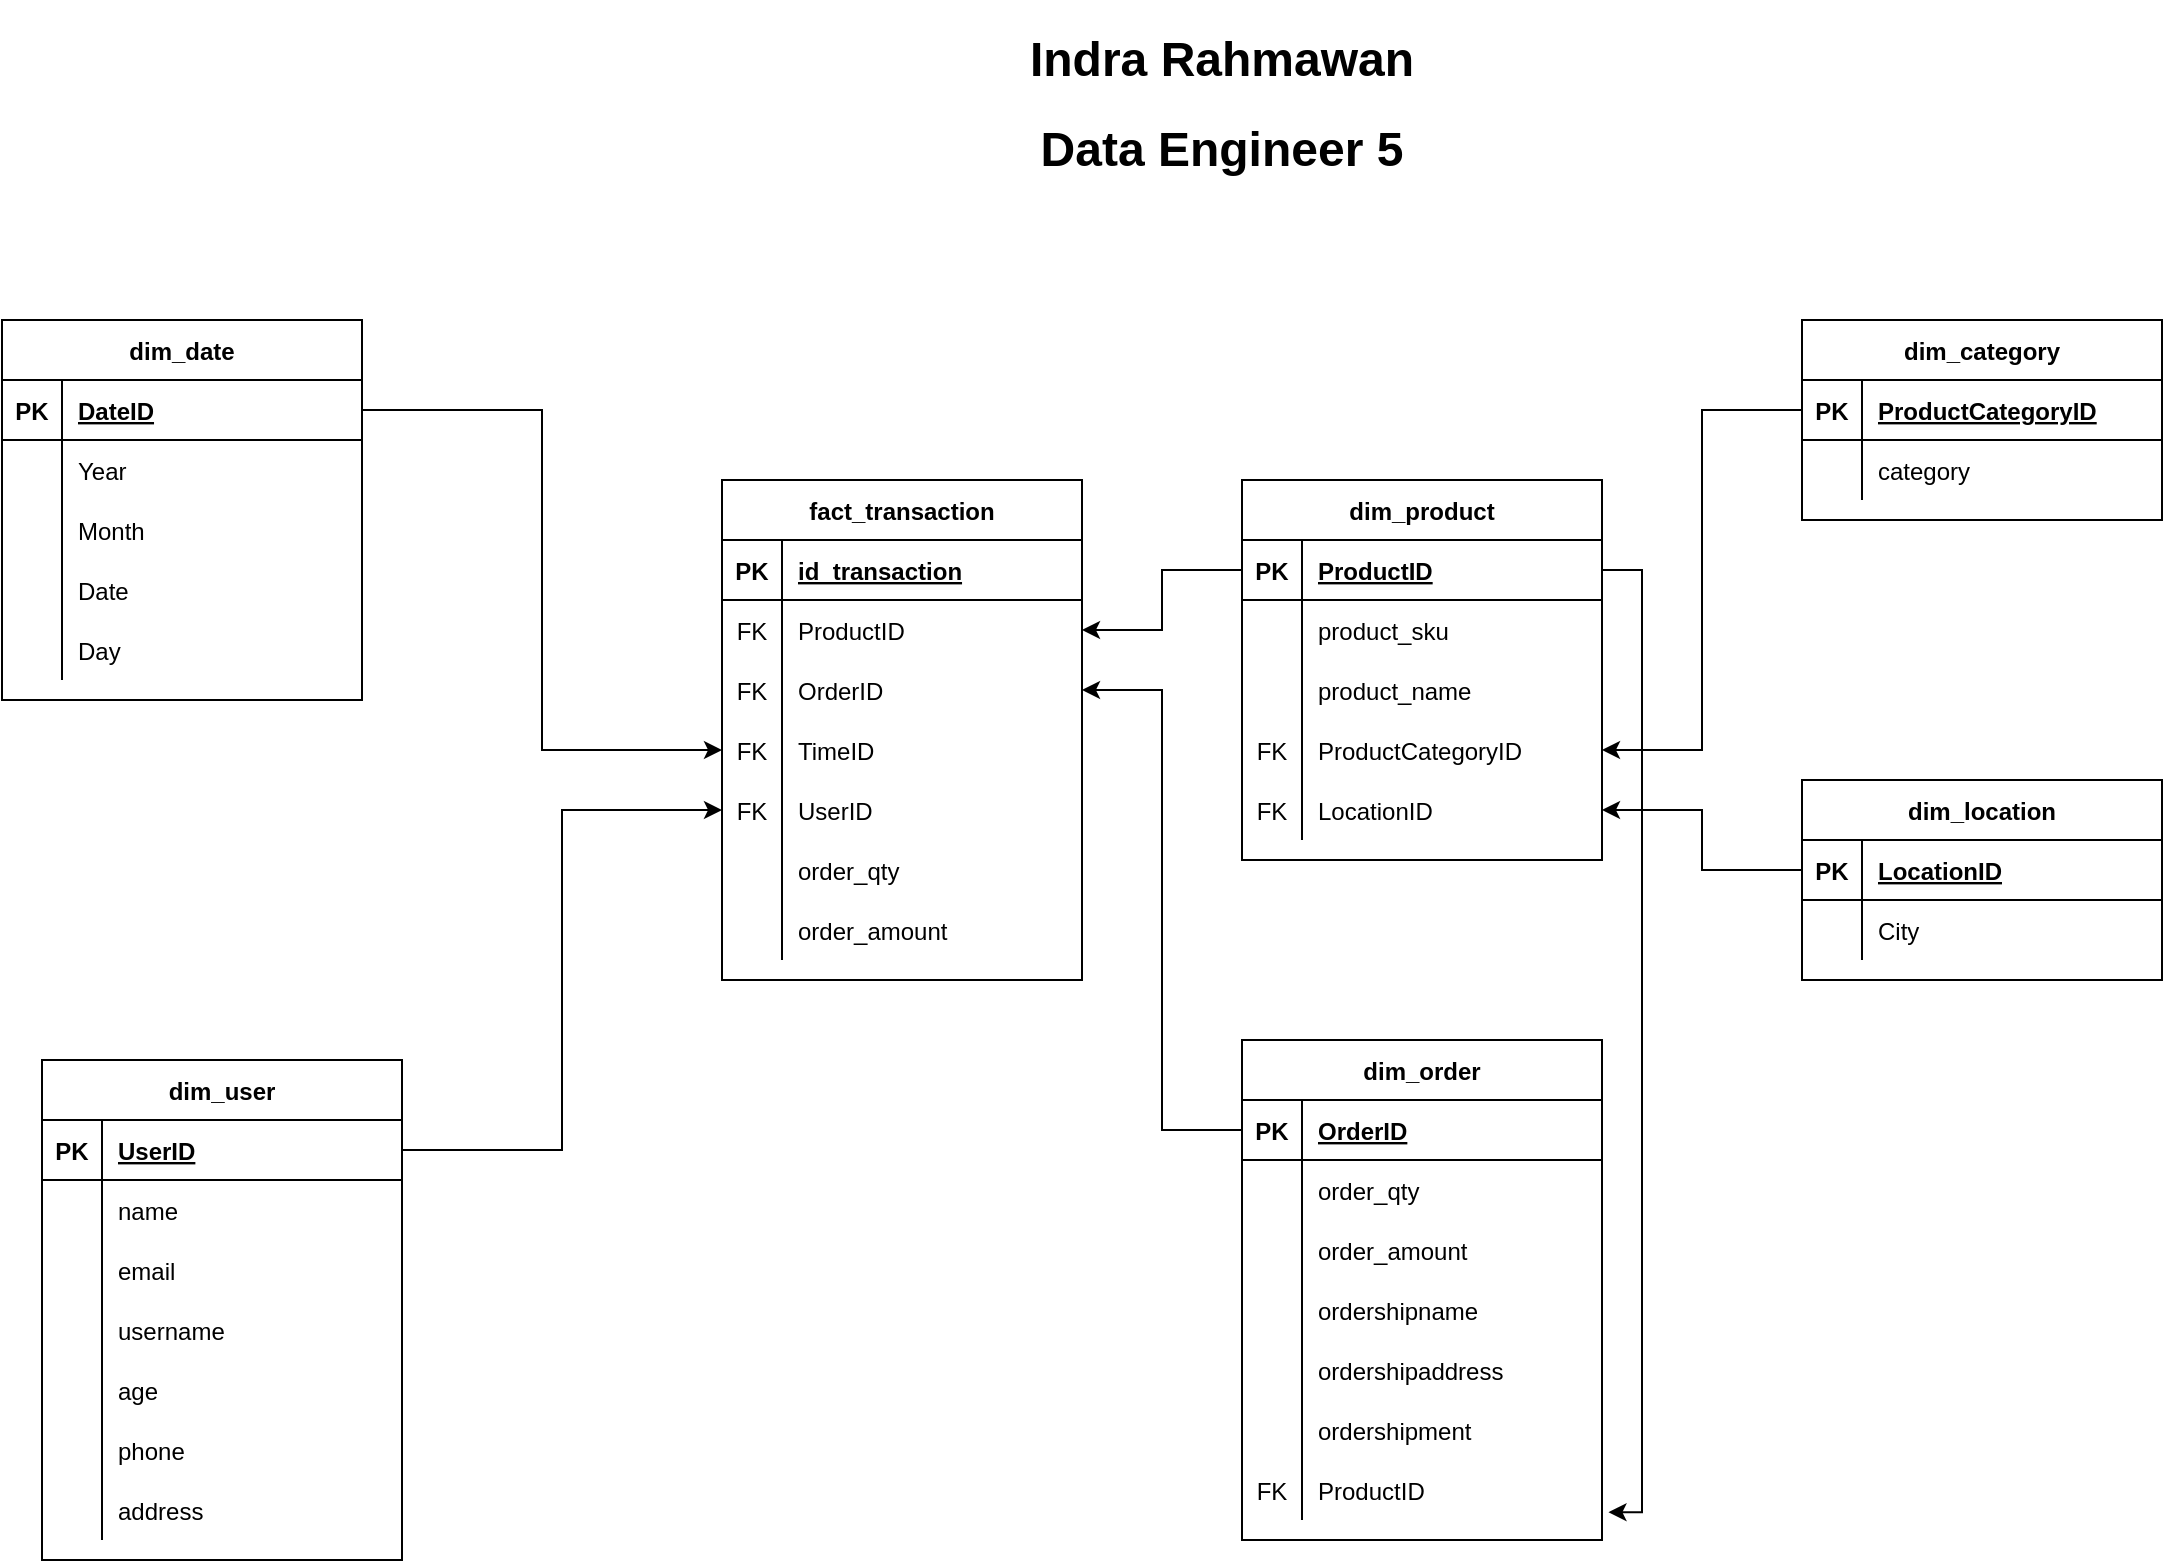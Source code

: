 <mxfile version="16.6.5" type="device"><diagram id="C5RBs43oDa-KdzZeNtuy" name="storepedia"><mxGraphModel dx="1038" dy="571" grid="1" gridSize="10" guides="1" tooltips="1" connect="1" arrows="1" fold="1" page="1" pageScale="1" pageWidth="827" pageHeight="1169" math="0" shadow="0"><root><mxCell id="WIyWlLk6GJQsqaUBKTNV-0"/><mxCell id="WIyWlLk6GJQsqaUBKTNV-1" parent="WIyWlLk6GJQsqaUBKTNV-0"/><mxCell id="Yx2lPOONTWW3jnX6rn5t-19" value="fact_transaction" style="shape=table;startSize=30;container=1;collapsible=1;childLayout=tableLayout;fixedRows=1;rowLines=0;fontStyle=1;align=center;resizeLast=1;" parent="WIyWlLk6GJQsqaUBKTNV-1" vertex="1"><mxGeometry x="360" y="240" width="180" height="250" as="geometry"/></mxCell><mxCell id="Yx2lPOONTWW3jnX6rn5t-20" value="" style="shape=tableRow;horizontal=0;startSize=0;swimlaneHead=0;swimlaneBody=0;fillColor=none;collapsible=0;dropTarget=0;points=[[0,0.5],[1,0.5]];portConstraint=eastwest;top=0;left=0;right=0;bottom=1;" parent="Yx2lPOONTWW3jnX6rn5t-19" vertex="1"><mxGeometry y="30" width="180" height="30" as="geometry"/></mxCell><mxCell id="Yx2lPOONTWW3jnX6rn5t-21" value="PK" style="shape=partialRectangle;connectable=0;fillColor=none;top=0;left=0;bottom=0;right=0;fontStyle=1;overflow=hidden;" parent="Yx2lPOONTWW3jnX6rn5t-20" vertex="1"><mxGeometry width="30" height="30" as="geometry"><mxRectangle width="30" height="30" as="alternateBounds"/></mxGeometry></mxCell><mxCell id="Yx2lPOONTWW3jnX6rn5t-22" value="id_transaction" style="shape=partialRectangle;connectable=0;fillColor=none;top=0;left=0;bottom=0;right=0;align=left;spacingLeft=6;fontStyle=5;overflow=hidden;" parent="Yx2lPOONTWW3jnX6rn5t-20" vertex="1"><mxGeometry x="30" width="150" height="30" as="geometry"><mxRectangle width="150" height="30" as="alternateBounds"/></mxGeometry></mxCell><mxCell id="Yx2lPOONTWW3jnX6rn5t-23" value="" style="shape=tableRow;horizontal=0;startSize=0;swimlaneHead=0;swimlaneBody=0;fillColor=none;collapsible=0;dropTarget=0;points=[[0,0.5],[1,0.5]];portConstraint=eastwest;top=0;left=0;right=0;bottom=0;" parent="Yx2lPOONTWW3jnX6rn5t-19" vertex="1"><mxGeometry y="60" width="180" height="30" as="geometry"/></mxCell><mxCell id="Yx2lPOONTWW3jnX6rn5t-24" value="FK" style="shape=partialRectangle;connectable=0;fillColor=none;top=0;left=0;bottom=0;right=0;editable=1;overflow=hidden;" parent="Yx2lPOONTWW3jnX6rn5t-23" vertex="1"><mxGeometry width="30" height="30" as="geometry"><mxRectangle width="30" height="30" as="alternateBounds"/></mxGeometry></mxCell><mxCell id="Yx2lPOONTWW3jnX6rn5t-25" value="ProductID" style="shape=partialRectangle;connectable=0;fillColor=none;top=0;left=0;bottom=0;right=0;align=left;spacingLeft=6;overflow=hidden;" parent="Yx2lPOONTWW3jnX6rn5t-23" vertex="1"><mxGeometry x="30" width="150" height="30" as="geometry"><mxRectangle width="150" height="30" as="alternateBounds"/></mxGeometry></mxCell><mxCell id="Yx2lPOONTWW3jnX6rn5t-26" value="" style="shape=tableRow;horizontal=0;startSize=0;swimlaneHead=0;swimlaneBody=0;fillColor=none;collapsible=0;dropTarget=0;points=[[0,0.5],[1,0.5]];portConstraint=eastwest;top=0;left=0;right=0;bottom=0;" parent="Yx2lPOONTWW3jnX6rn5t-19" vertex="1"><mxGeometry y="90" width="180" height="30" as="geometry"/></mxCell><mxCell id="Yx2lPOONTWW3jnX6rn5t-27" value="FK" style="shape=partialRectangle;connectable=0;fillColor=none;top=0;left=0;bottom=0;right=0;editable=1;overflow=hidden;" parent="Yx2lPOONTWW3jnX6rn5t-26" vertex="1"><mxGeometry width="30" height="30" as="geometry"><mxRectangle width="30" height="30" as="alternateBounds"/></mxGeometry></mxCell><mxCell id="Yx2lPOONTWW3jnX6rn5t-28" value="OrderID" style="shape=partialRectangle;connectable=0;fillColor=none;top=0;left=0;bottom=0;right=0;align=left;spacingLeft=6;overflow=hidden;" parent="Yx2lPOONTWW3jnX6rn5t-26" vertex="1"><mxGeometry x="30" width="150" height="30" as="geometry"><mxRectangle width="150" height="30" as="alternateBounds"/></mxGeometry></mxCell><mxCell id="Yx2lPOONTWW3jnX6rn5t-32" value="" style="shape=tableRow;horizontal=0;startSize=0;swimlaneHead=0;swimlaneBody=0;fillColor=none;collapsible=0;dropTarget=0;points=[[0,0.5],[1,0.5]];portConstraint=eastwest;top=0;left=0;right=0;bottom=0;" parent="Yx2lPOONTWW3jnX6rn5t-19" vertex="1"><mxGeometry y="120" width="180" height="30" as="geometry"/></mxCell><mxCell id="Yx2lPOONTWW3jnX6rn5t-33" value="FK" style="shape=partialRectangle;connectable=0;fillColor=none;top=0;left=0;bottom=0;right=0;editable=1;overflow=hidden;" parent="Yx2lPOONTWW3jnX6rn5t-32" vertex="1"><mxGeometry width="30" height="30" as="geometry"><mxRectangle width="30" height="30" as="alternateBounds"/></mxGeometry></mxCell><mxCell id="Yx2lPOONTWW3jnX6rn5t-34" value="TimeID" style="shape=partialRectangle;connectable=0;fillColor=none;top=0;left=0;bottom=0;right=0;align=left;spacingLeft=6;overflow=hidden;" parent="Yx2lPOONTWW3jnX6rn5t-32" vertex="1"><mxGeometry x="30" width="150" height="30" as="geometry"><mxRectangle width="150" height="30" as="alternateBounds"/></mxGeometry></mxCell><mxCell id="Yx2lPOONTWW3jnX6rn5t-35" value="" style="shape=tableRow;horizontal=0;startSize=0;swimlaneHead=0;swimlaneBody=0;fillColor=none;collapsible=0;dropTarget=0;points=[[0,0.5],[1,0.5]];portConstraint=eastwest;top=0;left=0;right=0;bottom=0;" parent="Yx2lPOONTWW3jnX6rn5t-19" vertex="1"><mxGeometry y="150" width="180" height="30" as="geometry"/></mxCell><mxCell id="Yx2lPOONTWW3jnX6rn5t-36" value="FK" style="shape=partialRectangle;connectable=0;fillColor=none;top=0;left=0;bottom=0;right=0;editable=1;overflow=hidden;" parent="Yx2lPOONTWW3jnX6rn5t-35" vertex="1"><mxGeometry width="30" height="30" as="geometry"><mxRectangle width="30" height="30" as="alternateBounds"/></mxGeometry></mxCell><mxCell id="Yx2lPOONTWW3jnX6rn5t-37" value="UserID" style="shape=partialRectangle;connectable=0;fillColor=none;top=0;left=0;bottom=0;right=0;align=left;spacingLeft=6;overflow=hidden;" parent="Yx2lPOONTWW3jnX6rn5t-35" vertex="1"><mxGeometry x="30" width="150" height="30" as="geometry"><mxRectangle width="150" height="30" as="alternateBounds"/></mxGeometry></mxCell><mxCell id="Yx2lPOONTWW3jnX6rn5t-57" value="" style="shape=tableRow;horizontal=0;startSize=0;swimlaneHead=0;swimlaneBody=0;fillColor=none;collapsible=0;dropTarget=0;points=[[0,0.5],[1,0.5]];portConstraint=eastwest;top=0;left=0;right=0;bottom=0;" parent="Yx2lPOONTWW3jnX6rn5t-19" vertex="1"><mxGeometry y="180" width="180" height="30" as="geometry"/></mxCell><mxCell id="Yx2lPOONTWW3jnX6rn5t-58" value="" style="shape=partialRectangle;connectable=0;fillColor=none;top=0;left=0;bottom=0;right=0;editable=1;overflow=hidden;" parent="Yx2lPOONTWW3jnX6rn5t-57" vertex="1"><mxGeometry width="30" height="30" as="geometry"><mxRectangle width="30" height="30" as="alternateBounds"/></mxGeometry></mxCell><mxCell id="Yx2lPOONTWW3jnX6rn5t-59" value="order_qty" style="shape=partialRectangle;connectable=0;fillColor=none;top=0;left=0;bottom=0;right=0;align=left;spacingLeft=6;overflow=hidden;" parent="Yx2lPOONTWW3jnX6rn5t-57" vertex="1"><mxGeometry x="30" width="150" height="30" as="geometry"><mxRectangle width="150" height="30" as="alternateBounds"/></mxGeometry></mxCell><mxCell id="Yx2lPOONTWW3jnX6rn5t-60" value="" style="shape=tableRow;horizontal=0;startSize=0;swimlaneHead=0;swimlaneBody=0;fillColor=none;collapsible=0;dropTarget=0;points=[[0,0.5],[1,0.5]];portConstraint=eastwest;top=0;left=0;right=0;bottom=0;" parent="Yx2lPOONTWW3jnX6rn5t-19" vertex="1"><mxGeometry y="210" width="180" height="30" as="geometry"/></mxCell><mxCell id="Yx2lPOONTWW3jnX6rn5t-61" value="" style="shape=partialRectangle;connectable=0;fillColor=none;top=0;left=0;bottom=0;right=0;editable=1;overflow=hidden;" parent="Yx2lPOONTWW3jnX6rn5t-60" vertex="1"><mxGeometry width="30" height="30" as="geometry"><mxRectangle width="30" height="30" as="alternateBounds"/></mxGeometry></mxCell><mxCell id="Yx2lPOONTWW3jnX6rn5t-62" value="order_amount" style="shape=partialRectangle;connectable=0;fillColor=none;top=0;left=0;bottom=0;right=0;align=left;spacingLeft=6;overflow=hidden;" parent="Yx2lPOONTWW3jnX6rn5t-60" vertex="1"><mxGeometry x="30" width="150" height="30" as="geometry"><mxRectangle width="150" height="30" as="alternateBounds"/></mxGeometry></mxCell><mxCell id="Yx2lPOONTWW3jnX6rn5t-63" value="dim_product" style="shape=table;startSize=30;container=1;collapsible=1;childLayout=tableLayout;fixedRows=1;rowLines=0;fontStyle=1;align=center;resizeLast=1;" parent="WIyWlLk6GJQsqaUBKTNV-1" vertex="1"><mxGeometry x="620" y="240" width="180" height="190" as="geometry"/></mxCell><mxCell id="Yx2lPOONTWW3jnX6rn5t-64" value="" style="shape=tableRow;horizontal=0;startSize=0;swimlaneHead=0;swimlaneBody=0;fillColor=none;collapsible=0;dropTarget=0;points=[[0,0.5],[1,0.5]];portConstraint=eastwest;top=0;left=0;right=0;bottom=1;" parent="Yx2lPOONTWW3jnX6rn5t-63" vertex="1"><mxGeometry y="30" width="180" height="30" as="geometry"/></mxCell><mxCell id="Yx2lPOONTWW3jnX6rn5t-65" value="PK" style="shape=partialRectangle;connectable=0;fillColor=none;top=0;left=0;bottom=0;right=0;fontStyle=1;overflow=hidden;" parent="Yx2lPOONTWW3jnX6rn5t-64" vertex="1"><mxGeometry width="30" height="30" as="geometry"><mxRectangle width="30" height="30" as="alternateBounds"/></mxGeometry></mxCell><mxCell id="Yx2lPOONTWW3jnX6rn5t-66" value="ProductID" style="shape=partialRectangle;connectable=0;fillColor=none;top=0;left=0;bottom=0;right=0;align=left;spacingLeft=6;fontStyle=5;overflow=hidden;" parent="Yx2lPOONTWW3jnX6rn5t-64" vertex="1"><mxGeometry x="30" width="150" height="30" as="geometry"><mxRectangle width="150" height="30" as="alternateBounds"/></mxGeometry></mxCell><mxCell id="Yx2lPOONTWW3jnX6rn5t-67" value="" style="shape=tableRow;horizontal=0;startSize=0;swimlaneHead=0;swimlaneBody=0;fillColor=none;collapsible=0;dropTarget=0;points=[[0,0.5],[1,0.5]];portConstraint=eastwest;top=0;left=0;right=0;bottom=0;" parent="Yx2lPOONTWW3jnX6rn5t-63" vertex="1"><mxGeometry y="60" width="180" height="30" as="geometry"/></mxCell><mxCell id="Yx2lPOONTWW3jnX6rn5t-68" value="" style="shape=partialRectangle;connectable=0;fillColor=none;top=0;left=0;bottom=0;right=0;editable=1;overflow=hidden;" parent="Yx2lPOONTWW3jnX6rn5t-67" vertex="1"><mxGeometry width="30" height="30" as="geometry"><mxRectangle width="30" height="30" as="alternateBounds"/></mxGeometry></mxCell><mxCell id="Yx2lPOONTWW3jnX6rn5t-69" value="product_sku" style="shape=partialRectangle;connectable=0;fillColor=none;top=0;left=0;bottom=0;right=0;align=left;spacingLeft=6;overflow=hidden;" parent="Yx2lPOONTWW3jnX6rn5t-67" vertex="1"><mxGeometry x="30" width="150" height="30" as="geometry"><mxRectangle width="150" height="30" as="alternateBounds"/></mxGeometry></mxCell><mxCell id="Yx2lPOONTWW3jnX6rn5t-70" value="" style="shape=tableRow;horizontal=0;startSize=0;swimlaneHead=0;swimlaneBody=0;fillColor=none;collapsible=0;dropTarget=0;points=[[0,0.5],[1,0.5]];portConstraint=eastwest;top=0;left=0;right=0;bottom=0;" parent="Yx2lPOONTWW3jnX6rn5t-63" vertex="1"><mxGeometry y="90" width="180" height="30" as="geometry"/></mxCell><mxCell id="Yx2lPOONTWW3jnX6rn5t-71" value="" style="shape=partialRectangle;connectable=0;fillColor=none;top=0;left=0;bottom=0;right=0;editable=1;overflow=hidden;" parent="Yx2lPOONTWW3jnX6rn5t-70" vertex="1"><mxGeometry width="30" height="30" as="geometry"><mxRectangle width="30" height="30" as="alternateBounds"/></mxGeometry></mxCell><mxCell id="Yx2lPOONTWW3jnX6rn5t-72" value="product_name" style="shape=partialRectangle;connectable=0;fillColor=none;top=0;left=0;bottom=0;right=0;align=left;spacingLeft=6;overflow=hidden;" parent="Yx2lPOONTWW3jnX6rn5t-70" vertex="1"><mxGeometry x="30" width="150" height="30" as="geometry"><mxRectangle width="150" height="30" as="alternateBounds"/></mxGeometry></mxCell><mxCell id="Yx2lPOONTWW3jnX6rn5t-73" value="" style="shape=tableRow;horizontal=0;startSize=0;swimlaneHead=0;swimlaneBody=0;fillColor=none;collapsible=0;dropTarget=0;points=[[0,0.5],[1,0.5]];portConstraint=eastwest;top=0;left=0;right=0;bottom=0;" parent="Yx2lPOONTWW3jnX6rn5t-63" vertex="1"><mxGeometry y="120" width="180" height="30" as="geometry"/></mxCell><mxCell id="Yx2lPOONTWW3jnX6rn5t-74" value="FK" style="shape=partialRectangle;connectable=0;fillColor=none;top=0;left=0;bottom=0;right=0;editable=1;overflow=hidden;" parent="Yx2lPOONTWW3jnX6rn5t-73" vertex="1"><mxGeometry width="30" height="30" as="geometry"><mxRectangle width="30" height="30" as="alternateBounds"/></mxGeometry></mxCell><mxCell id="Yx2lPOONTWW3jnX6rn5t-75" value="ProductCategoryID" style="shape=partialRectangle;connectable=0;fillColor=none;top=0;left=0;bottom=0;right=0;align=left;spacingLeft=6;overflow=hidden;" parent="Yx2lPOONTWW3jnX6rn5t-73" vertex="1"><mxGeometry x="30" width="150" height="30" as="geometry"><mxRectangle width="150" height="30" as="alternateBounds"/></mxGeometry></mxCell><mxCell id="Yx2lPOONTWW3jnX6rn5t-76" value="" style="shape=tableRow;horizontal=0;startSize=0;swimlaneHead=0;swimlaneBody=0;fillColor=none;collapsible=0;dropTarget=0;points=[[0,0.5],[1,0.5]];portConstraint=eastwest;top=0;left=0;right=0;bottom=0;" parent="Yx2lPOONTWW3jnX6rn5t-63" vertex="1"><mxGeometry y="150" width="180" height="30" as="geometry"/></mxCell><mxCell id="Yx2lPOONTWW3jnX6rn5t-77" value="FK" style="shape=partialRectangle;connectable=0;fillColor=none;top=0;left=0;bottom=0;right=0;editable=1;overflow=hidden;" parent="Yx2lPOONTWW3jnX6rn5t-76" vertex="1"><mxGeometry width="30" height="30" as="geometry"><mxRectangle width="30" height="30" as="alternateBounds"/></mxGeometry></mxCell><mxCell id="Yx2lPOONTWW3jnX6rn5t-78" value="LocationID" style="shape=partialRectangle;connectable=0;fillColor=none;top=0;left=0;bottom=0;right=0;align=left;spacingLeft=6;overflow=hidden;" parent="Yx2lPOONTWW3jnX6rn5t-76" vertex="1"><mxGeometry x="30" width="150" height="30" as="geometry"><mxRectangle width="150" height="30" as="alternateBounds"/></mxGeometry></mxCell><mxCell id="Yx2lPOONTWW3jnX6rn5t-79" value="dim_category" style="shape=table;startSize=30;container=1;collapsible=1;childLayout=tableLayout;fixedRows=1;rowLines=0;fontStyle=1;align=center;resizeLast=1;" parent="WIyWlLk6GJQsqaUBKTNV-1" vertex="1"><mxGeometry x="900" y="160" width="180" height="100" as="geometry"/></mxCell><mxCell id="Yx2lPOONTWW3jnX6rn5t-80" value="" style="shape=tableRow;horizontal=0;startSize=0;swimlaneHead=0;swimlaneBody=0;fillColor=none;collapsible=0;dropTarget=0;points=[[0,0.5],[1,0.5]];portConstraint=eastwest;top=0;left=0;right=0;bottom=1;" parent="Yx2lPOONTWW3jnX6rn5t-79" vertex="1"><mxGeometry y="30" width="180" height="30" as="geometry"/></mxCell><mxCell id="Yx2lPOONTWW3jnX6rn5t-81" value="PK" style="shape=partialRectangle;connectable=0;fillColor=none;top=0;left=0;bottom=0;right=0;fontStyle=1;overflow=hidden;" parent="Yx2lPOONTWW3jnX6rn5t-80" vertex="1"><mxGeometry width="30" height="30" as="geometry"><mxRectangle width="30" height="30" as="alternateBounds"/></mxGeometry></mxCell><mxCell id="Yx2lPOONTWW3jnX6rn5t-82" value="ProductCategoryID" style="shape=partialRectangle;connectable=0;fillColor=none;top=0;left=0;bottom=0;right=0;align=left;spacingLeft=6;fontStyle=5;overflow=hidden;" parent="Yx2lPOONTWW3jnX6rn5t-80" vertex="1"><mxGeometry x="30" width="150" height="30" as="geometry"><mxRectangle width="150" height="30" as="alternateBounds"/></mxGeometry></mxCell><mxCell id="Yx2lPOONTWW3jnX6rn5t-83" value="" style="shape=tableRow;horizontal=0;startSize=0;swimlaneHead=0;swimlaneBody=0;fillColor=none;collapsible=0;dropTarget=0;points=[[0,0.5],[1,0.5]];portConstraint=eastwest;top=0;left=0;right=0;bottom=0;" parent="Yx2lPOONTWW3jnX6rn5t-79" vertex="1"><mxGeometry y="60" width="180" height="30" as="geometry"/></mxCell><mxCell id="Yx2lPOONTWW3jnX6rn5t-84" value="" style="shape=partialRectangle;connectable=0;fillColor=none;top=0;left=0;bottom=0;right=0;editable=1;overflow=hidden;" parent="Yx2lPOONTWW3jnX6rn5t-83" vertex="1"><mxGeometry width="30" height="30" as="geometry"><mxRectangle width="30" height="30" as="alternateBounds"/></mxGeometry></mxCell><mxCell id="Yx2lPOONTWW3jnX6rn5t-85" value="category" style="shape=partialRectangle;connectable=0;fillColor=none;top=0;left=0;bottom=0;right=0;align=left;spacingLeft=6;overflow=hidden;" parent="Yx2lPOONTWW3jnX6rn5t-83" vertex="1"><mxGeometry x="30" width="150" height="30" as="geometry"><mxRectangle width="150" height="30" as="alternateBounds"/></mxGeometry></mxCell><mxCell id="Yx2lPOONTWW3jnX6rn5t-92" style="edgeStyle=orthogonalEdgeStyle;rounded=0;orthogonalLoop=1;jettySize=auto;html=1;exitX=0;exitY=0.5;exitDx=0;exitDy=0;entryX=1;entryY=0.5;entryDx=0;entryDy=0;" parent="WIyWlLk6GJQsqaUBKTNV-1" source="Yx2lPOONTWW3jnX6rn5t-80" target="Yx2lPOONTWW3jnX6rn5t-73" edge="1"><mxGeometry relative="1" as="geometry"/></mxCell><mxCell id="Yx2lPOONTWW3jnX6rn5t-93" value="dim_location" style="shape=table;startSize=30;container=1;collapsible=1;childLayout=tableLayout;fixedRows=1;rowLines=0;fontStyle=1;align=center;resizeLast=1;" parent="WIyWlLk6GJQsqaUBKTNV-1" vertex="1"><mxGeometry x="900" y="390" width="180" height="100" as="geometry"/></mxCell><mxCell id="Yx2lPOONTWW3jnX6rn5t-94" value="" style="shape=tableRow;horizontal=0;startSize=0;swimlaneHead=0;swimlaneBody=0;fillColor=none;collapsible=0;dropTarget=0;points=[[0,0.5],[1,0.5]];portConstraint=eastwest;top=0;left=0;right=0;bottom=1;" parent="Yx2lPOONTWW3jnX6rn5t-93" vertex="1"><mxGeometry y="30" width="180" height="30" as="geometry"/></mxCell><mxCell id="Yx2lPOONTWW3jnX6rn5t-95" value="PK" style="shape=partialRectangle;connectable=0;fillColor=none;top=0;left=0;bottom=0;right=0;fontStyle=1;overflow=hidden;" parent="Yx2lPOONTWW3jnX6rn5t-94" vertex="1"><mxGeometry width="30" height="30" as="geometry"><mxRectangle width="30" height="30" as="alternateBounds"/></mxGeometry></mxCell><mxCell id="Yx2lPOONTWW3jnX6rn5t-96" value="LocationID" style="shape=partialRectangle;connectable=0;fillColor=none;top=0;left=0;bottom=0;right=0;align=left;spacingLeft=6;fontStyle=5;overflow=hidden;" parent="Yx2lPOONTWW3jnX6rn5t-94" vertex="1"><mxGeometry x="30" width="150" height="30" as="geometry"><mxRectangle width="150" height="30" as="alternateBounds"/></mxGeometry></mxCell><mxCell id="Yx2lPOONTWW3jnX6rn5t-97" value="" style="shape=tableRow;horizontal=0;startSize=0;swimlaneHead=0;swimlaneBody=0;fillColor=none;collapsible=0;dropTarget=0;points=[[0,0.5],[1,0.5]];portConstraint=eastwest;top=0;left=0;right=0;bottom=0;" parent="Yx2lPOONTWW3jnX6rn5t-93" vertex="1"><mxGeometry y="60" width="180" height="30" as="geometry"/></mxCell><mxCell id="Yx2lPOONTWW3jnX6rn5t-98" value="" style="shape=partialRectangle;connectable=0;fillColor=none;top=0;left=0;bottom=0;right=0;editable=1;overflow=hidden;" parent="Yx2lPOONTWW3jnX6rn5t-97" vertex="1"><mxGeometry width="30" height="30" as="geometry"><mxRectangle width="30" height="30" as="alternateBounds"/></mxGeometry></mxCell><mxCell id="Yx2lPOONTWW3jnX6rn5t-99" value="City" style="shape=partialRectangle;connectable=0;fillColor=none;top=0;left=0;bottom=0;right=0;align=left;spacingLeft=6;overflow=hidden;" parent="Yx2lPOONTWW3jnX6rn5t-97" vertex="1"><mxGeometry x="30" width="150" height="30" as="geometry"><mxRectangle width="150" height="30" as="alternateBounds"/></mxGeometry></mxCell><mxCell id="Yx2lPOONTWW3jnX6rn5t-106" style="edgeStyle=orthogonalEdgeStyle;rounded=0;orthogonalLoop=1;jettySize=auto;html=1;exitX=0;exitY=0.5;exitDx=0;exitDy=0;entryX=1;entryY=0.5;entryDx=0;entryDy=0;" parent="WIyWlLk6GJQsqaUBKTNV-1" source="Yx2lPOONTWW3jnX6rn5t-94" target="Yx2lPOONTWW3jnX6rn5t-76" edge="1"><mxGeometry relative="1" as="geometry"/></mxCell><mxCell id="Yx2lPOONTWW3jnX6rn5t-107" value="dim_order" style="shape=table;startSize=30;container=1;collapsible=1;childLayout=tableLayout;fixedRows=1;rowLines=0;fontStyle=1;align=center;resizeLast=1;" parent="WIyWlLk6GJQsqaUBKTNV-1" vertex="1"><mxGeometry x="620" y="520" width="180" height="250" as="geometry"/></mxCell><mxCell id="Yx2lPOONTWW3jnX6rn5t-108" value="" style="shape=tableRow;horizontal=0;startSize=0;swimlaneHead=0;swimlaneBody=0;fillColor=none;collapsible=0;dropTarget=0;points=[[0,0.5],[1,0.5]];portConstraint=eastwest;top=0;left=0;right=0;bottom=1;" parent="Yx2lPOONTWW3jnX6rn5t-107" vertex="1"><mxGeometry y="30" width="180" height="30" as="geometry"/></mxCell><mxCell id="Yx2lPOONTWW3jnX6rn5t-109" value="PK" style="shape=partialRectangle;connectable=0;fillColor=none;top=0;left=0;bottom=0;right=0;fontStyle=1;overflow=hidden;" parent="Yx2lPOONTWW3jnX6rn5t-108" vertex="1"><mxGeometry width="30" height="30" as="geometry"><mxRectangle width="30" height="30" as="alternateBounds"/></mxGeometry></mxCell><mxCell id="Yx2lPOONTWW3jnX6rn5t-110" value="OrderID" style="shape=partialRectangle;connectable=0;fillColor=none;top=0;left=0;bottom=0;right=0;align=left;spacingLeft=6;fontStyle=5;overflow=hidden;" parent="Yx2lPOONTWW3jnX6rn5t-108" vertex="1"><mxGeometry x="30" width="150" height="30" as="geometry"><mxRectangle width="150" height="30" as="alternateBounds"/></mxGeometry></mxCell><mxCell id="Yx2lPOONTWW3jnX6rn5t-111" value="" style="shape=tableRow;horizontal=0;startSize=0;swimlaneHead=0;swimlaneBody=0;fillColor=none;collapsible=0;dropTarget=0;points=[[0,0.5],[1,0.5]];portConstraint=eastwest;top=0;left=0;right=0;bottom=0;" parent="Yx2lPOONTWW3jnX6rn5t-107" vertex="1"><mxGeometry y="60" width="180" height="30" as="geometry"/></mxCell><mxCell id="Yx2lPOONTWW3jnX6rn5t-112" value="" style="shape=partialRectangle;connectable=0;fillColor=none;top=0;left=0;bottom=0;right=0;editable=1;overflow=hidden;" parent="Yx2lPOONTWW3jnX6rn5t-111" vertex="1"><mxGeometry width="30" height="30" as="geometry"><mxRectangle width="30" height="30" as="alternateBounds"/></mxGeometry></mxCell><mxCell id="Yx2lPOONTWW3jnX6rn5t-113" value="order_qty" style="shape=partialRectangle;connectable=0;fillColor=none;top=0;left=0;bottom=0;right=0;align=left;spacingLeft=6;overflow=hidden;" parent="Yx2lPOONTWW3jnX6rn5t-111" vertex="1"><mxGeometry x="30" width="150" height="30" as="geometry"><mxRectangle width="150" height="30" as="alternateBounds"/></mxGeometry></mxCell><mxCell id="Yx2lPOONTWW3jnX6rn5t-114" value="" style="shape=tableRow;horizontal=0;startSize=0;swimlaneHead=0;swimlaneBody=0;fillColor=none;collapsible=0;dropTarget=0;points=[[0,0.5],[1,0.5]];portConstraint=eastwest;top=0;left=0;right=0;bottom=0;" parent="Yx2lPOONTWW3jnX6rn5t-107" vertex="1"><mxGeometry y="90" width="180" height="30" as="geometry"/></mxCell><mxCell id="Yx2lPOONTWW3jnX6rn5t-115" value="" style="shape=partialRectangle;connectable=0;fillColor=none;top=0;left=0;bottom=0;right=0;editable=1;overflow=hidden;" parent="Yx2lPOONTWW3jnX6rn5t-114" vertex="1"><mxGeometry width="30" height="30" as="geometry"><mxRectangle width="30" height="30" as="alternateBounds"/></mxGeometry></mxCell><mxCell id="Yx2lPOONTWW3jnX6rn5t-116" value="order_amount" style="shape=partialRectangle;connectable=0;fillColor=none;top=0;left=0;bottom=0;right=0;align=left;spacingLeft=6;overflow=hidden;" parent="Yx2lPOONTWW3jnX6rn5t-114" vertex="1"><mxGeometry x="30" width="150" height="30" as="geometry"><mxRectangle width="150" height="30" as="alternateBounds"/></mxGeometry></mxCell><mxCell id="Yx2lPOONTWW3jnX6rn5t-117" value="" style="shape=tableRow;horizontal=0;startSize=0;swimlaneHead=0;swimlaneBody=0;fillColor=none;collapsible=0;dropTarget=0;points=[[0,0.5],[1,0.5]];portConstraint=eastwest;top=0;left=0;right=0;bottom=0;" parent="Yx2lPOONTWW3jnX6rn5t-107" vertex="1"><mxGeometry y="120" width="180" height="30" as="geometry"/></mxCell><mxCell id="Yx2lPOONTWW3jnX6rn5t-118" value="" style="shape=partialRectangle;connectable=0;fillColor=none;top=0;left=0;bottom=0;right=0;editable=1;overflow=hidden;" parent="Yx2lPOONTWW3jnX6rn5t-117" vertex="1"><mxGeometry width="30" height="30" as="geometry"><mxRectangle width="30" height="30" as="alternateBounds"/></mxGeometry></mxCell><mxCell id="Yx2lPOONTWW3jnX6rn5t-119" value="ordershipname" style="shape=partialRectangle;connectable=0;fillColor=none;top=0;left=0;bottom=0;right=0;align=left;spacingLeft=6;overflow=hidden;" parent="Yx2lPOONTWW3jnX6rn5t-117" vertex="1"><mxGeometry x="30" width="150" height="30" as="geometry"><mxRectangle width="150" height="30" as="alternateBounds"/></mxGeometry></mxCell><mxCell id="Yx2lPOONTWW3jnX6rn5t-120" value="" style="shape=tableRow;horizontal=0;startSize=0;swimlaneHead=0;swimlaneBody=0;fillColor=none;collapsible=0;dropTarget=0;points=[[0,0.5],[1,0.5]];portConstraint=eastwest;top=0;left=0;right=0;bottom=0;" parent="Yx2lPOONTWW3jnX6rn5t-107" vertex="1"><mxGeometry y="150" width="180" height="30" as="geometry"/></mxCell><mxCell id="Yx2lPOONTWW3jnX6rn5t-121" value="" style="shape=partialRectangle;connectable=0;fillColor=none;top=0;left=0;bottom=0;right=0;editable=1;overflow=hidden;" parent="Yx2lPOONTWW3jnX6rn5t-120" vertex="1"><mxGeometry width="30" height="30" as="geometry"><mxRectangle width="30" height="30" as="alternateBounds"/></mxGeometry></mxCell><mxCell id="Yx2lPOONTWW3jnX6rn5t-122" value="ordershipaddress" style="shape=partialRectangle;connectable=0;fillColor=none;top=0;left=0;bottom=0;right=0;align=left;spacingLeft=6;overflow=hidden;" parent="Yx2lPOONTWW3jnX6rn5t-120" vertex="1"><mxGeometry x="30" width="150" height="30" as="geometry"><mxRectangle width="150" height="30" as="alternateBounds"/></mxGeometry></mxCell><mxCell id="Yx2lPOONTWW3jnX6rn5t-123" value="" style="shape=tableRow;horizontal=0;startSize=0;swimlaneHead=0;swimlaneBody=0;fillColor=none;collapsible=0;dropTarget=0;points=[[0,0.5],[1,0.5]];portConstraint=eastwest;top=0;left=0;right=0;bottom=0;" parent="Yx2lPOONTWW3jnX6rn5t-107" vertex="1"><mxGeometry y="180" width="180" height="30" as="geometry"/></mxCell><mxCell id="Yx2lPOONTWW3jnX6rn5t-124" value="" style="shape=partialRectangle;connectable=0;fillColor=none;top=0;left=0;bottom=0;right=0;editable=1;overflow=hidden;" parent="Yx2lPOONTWW3jnX6rn5t-123" vertex="1"><mxGeometry width="30" height="30" as="geometry"><mxRectangle width="30" height="30" as="alternateBounds"/></mxGeometry></mxCell><mxCell id="Yx2lPOONTWW3jnX6rn5t-125" value="ordershipment" style="shape=partialRectangle;connectable=0;fillColor=none;top=0;left=0;bottom=0;right=0;align=left;spacingLeft=6;overflow=hidden;" parent="Yx2lPOONTWW3jnX6rn5t-123" vertex="1"><mxGeometry x="30" width="150" height="30" as="geometry"><mxRectangle width="150" height="30" as="alternateBounds"/></mxGeometry></mxCell><mxCell id="Yx2lPOONTWW3jnX6rn5t-126" value="" style="shape=tableRow;horizontal=0;startSize=0;swimlaneHead=0;swimlaneBody=0;fillColor=none;collapsible=0;dropTarget=0;points=[[0,0.5],[1,0.5]];portConstraint=eastwest;top=0;left=0;right=0;bottom=0;" parent="Yx2lPOONTWW3jnX6rn5t-107" vertex="1"><mxGeometry y="210" width="180" height="30" as="geometry"/></mxCell><mxCell id="Yx2lPOONTWW3jnX6rn5t-127" value="FK" style="shape=partialRectangle;connectable=0;fillColor=none;top=0;left=0;bottom=0;right=0;editable=1;overflow=hidden;" parent="Yx2lPOONTWW3jnX6rn5t-126" vertex="1"><mxGeometry width="30" height="30" as="geometry"><mxRectangle width="30" height="30" as="alternateBounds"/></mxGeometry></mxCell><mxCell id="Yx2lPOONTWW3jnX6rn5t-128" value="ProductID" style="shape=partialRectangle;connectable=0;fillColor=none;top=0;left=0;bottom=0;right=0;align=left;spacingLeft=6;overflow=hidden;" parent="Yx2lPOONTWW3jnX6rn5t-126" vertex="1"><mxGeometry x="30" width="150" height="30" as="geometry"><mxRectangle width="150" height="30" as="alternateBounds"/></mxGeometry></mxCell><mxCell id="Yx2lPOONTWW3jnX6rn5t-129" style="edgeStyle=orthogonalEdgeStyle;rounded=0;orthogonalLoop=1;jettySize=auto;html=1;exitX=0;exitY=0.5;exitDx=0;exitDy=0;entryX=1;entryY=0.5;entryDx=0;entryDy=0;" parent="WIyWlLk6GJQsqaUBKTNV-1" source="Yx2lPOONTWW3jnX6rn5t-64" target="Yx2lPOONTWW3jnX6rn5t-23" edge="1"><mxGeometry relative="1" as="geometry"/></mxCell><mxCell id="Yx2lPOONTWW3jnX6rn5t-130" style="edgeStyle=orthogonalEdgeStyle;rounded=0;orthogonalLoop=1;jettySize=auto;html=1;exitX=1;exitY=0.5;exitDx=0;exitDy=0;entryX=1.018;entryY=0.871;entryDx=0;entryDy=0;entryPerimeter=0;" parent="WIyWlLk6GJQsqaUBKTNV-1" source="Yx2lPOONTWW3jnX6rn5t-64" target="Yx2lPOONTWW3jnX6rn5t-126" edge="1"><mxGeometry relative="1" as="geometry"/></mxCell><mxCell id="Yx2lPOONTWW3jnX6rn5t-131" style="edgeStyle=orthogonalEdgeStyle;rounded=0;orthogonalLoop=1;jettySize=auto;html=1;exitX=0;exitY=0.5;exitDx=0;exitDy=0;entryX=1;entryY=0.5;entryDx=0;entryDy=0;" parent="WIyWlLk6GJQsqaUBKTNV-1" source="Yx2lPOONTWW3jnX6rn5t-108" target="Yx2lPOONTWW3jnX6rn5t-26" edge="1"><mxGeometry relative="1" as="geometry"/></mxCell><mxCell id="Yx2lPOONTWW3jnX6rn5t-132" value="dim_user" style="shape=table;startSize=30;container=1;collapsible=1;childLayout=tableLayout;fixedRows=1;rowLines=0;fontStyle=1;align=center;resizeLast=1;" parent="WIyWlLk6GJQsqaUBKTNV-1" vertex="1"><mxGeometry x="20" y="530" width="180" height="250" as="geometry"/></mxCell><mxCell id="Yx2lPOONTWW3jnX6rn5t-133" value="" style="shape=tableRow;horizontal=0;startSize=0;swimlaneHead=0;swimlaneBody=0;fillColor=none;collapsible=0;dropTarget=0;points=[[0,0.5],[1,0.5]];portConstraint=eastwest;top=0;left=0;right=0;bottom=1;" parent="Yx2lPOONTWW3jnX6rn5t-132" vertex="1"><mxGeometry y="30" width="180" height="30" as="geometry"/></mxCell><mxCell id="Yx2lPOONTWW3jnX6rn5t-134" value="PK" style="shape=partialRectangle;connectable=0;fillColor=none;top=0;left=0;bottom=0;right=0;fontStyle=1;overflow=hidden;" parent="Yx2lPOONTWW3jnX6rn5t-133" vertex="1"><mxGeometry width="30" height="30" as="geometry"><mxRectangle width="30" height="30" as="alternateBounds"/></mxGeometry></mxCell><mxCell id="Yx2lPOONTWW3jnX6rn5t-135" value="UserID" style="shape=partialRectangle;connectable=0;fillColor=none;top=0;left=0;bottom=0;right=0;align=left;spacingLeft=6;fontStyle=5;overflow=hidden;" parent="Yx2lPOONTWW3jnX6rn5t-133" vertex="1"><mxGeometry x="30" width="150" height="30" as="geometry"><mxRectangle width="150" height="30" as="alternateBounds"/></mxGeometry></mxCell><mxCell id="Yx2lPOONTWW3jnX6rn5t-136" value="" style="shape=tableRow;horizontal=0;startSize=0;swimlaneHead=0;swimlaneBody=0;fillColor=none;collapsible=0;dropTarget=0;points=[[0,0.5],[1,0.5]];portConstraint=eastwest;top=0;left=0;right=0;bottom=0;" parent="Yx2lPOONTWW3jnX6rn5t-132" vertex="1"><mxGeometry y="60" width="180" height="30" as="geometry"/></mxCell><mxCell id="Yx2lPOONTWW3jnX6rn5t-137" value="" style="shape=partialRectangle;connectable=0;fillColor=none;top=0;left=0;bottom=0;right=0;editable=1;overflow=hidden;" parent="Yx2lPOONTWW3jnX6rn5t-136" vertex="1"><mxGeometry width="30" height="30" as="geometry"><mxRectangle width="30" height="30" as="alternateBounds"/></mxGeometry></mxCell><mxCell id="Yx2lPOONTWW3jnX6rn5t-138" value="name" style="shape=partialRectangle;connectable=0;fillColor=none;top=0;left=0;bottom=0;right=0;align=left;spacingLeft=6;overflow=hidden;" parent="Yx2lPOONTWW3jnX6rn5t-136" vertex="1"><mxGeometry x="30" width="150" height="30" as="geometry"><mxRectangle width="150" height="30" as="alternateBounds"/></mxGeometry></mxCell><mxCell id="Yx2lPOONTWW3jnX6rn5t-139" value="" style="shape=tableRow;horizontal=0;startSize=0;swimlaneHead=0;swimlaneBody=0;fillColor=none;collapsible=0;dropTarget=0;points=[[0,0.5],[1,0.5]];portConstraint=eastwest;top=0;left=0;right=0;bottom=0;" parent="Yx2lPOONTWW3jnX6rn5t-132" vertex="1"><mxGeometry y="90" width="180" height="30" as="geometry"/></mxCell><mxCell id="Yx2lPOONTWW3jnX6rn5t-140" value="" style="shape=partialRectangle;connectable=0;fillColor=none;top=0;left=0;bottom=0;right=0;editable=1;overflow=hidden;" parent="Yx2lPOONTWW3jnX6rn5t-139" vertex="1"><mxGeometry width="30" height="30" as="geometry"><mxRectangle width="30" height="30" as="alternateBounds"/></mxGeometry></mxCell><mxCell id="Yx2lPOONTWW3jnX6rn5t-141" value="email" style="shape=partialRectangle;connectable=0;fillColor=none;top=0;left=0;bottom=0;right=0;align=left;spacingLeft=6;overflow=hidden;" parent="Yx2lPOONTWW3jnX6rn5t-139" vertex="1"><mxGeometry x="30" width="150" height="30" as="geometry"><mxRectangle width="150" height="30" as="alternateBounds"/></mxGeometry></mxCell><mxCell id="Yx2lPOONTWW3jnX6rn5t-142" value="" style="shape=tableRow;horizontal=0;startSize=0;swimlaneHead=0;swimlaneBody=0;fillColor=none;collapsible=0;dropTarget=0;points=[[0,0.5],[1,0.5]];portConstraint=eastwest;top=0;left=0;right=0;bottom=0;" parent="Yx2lPOONTWW3jnX6rn5t-132" vertex="1"><mxGeometry y="120" width="180" height="30" as="geometry"/></mxCell><mxCell id="Yx2lPOONTWW3jnX6rn5t-143" value="" style="shape=partialRectangle;connectable=0;fillColor=none;top=0;left=0;bottom=0;right=0;editable=1;overflow=hidden;" parent="Yx2lPOONTWW3jnX6rn5t-142" vertex="1"><mxGeometry width="30" height="30" as="geometry"><mxRectangle width="30" height="30" as="alternateBounds"/></mxGeometry></mxCell><mxCell id="Yx2lPOONTWW3jnX6rn5t-144" value="username" style="shape=partialRectangle;connectable=0;fillColor=none;top=0;left=0;bottom=0;right=0;align=left;spacingLeft=6;overflow=hidden;" parent="Yx2lPOONTWW3jnX6rn5t-142" vertex="1"><mxGeometry x="30" width="150" height="30" as="geometry"><mxRectangle width="150" height="30" as="alternateBounds"/></mxGeometry></mxCell><mxCell id="Yx2lPOONTWW3jnX6rn5t-145" value="" style="shape=tableRow;horizontal=0;startSize=0;swimlaneHead=0;swimlaneBody=0;fillColor=none;collapsible=0;dropTarget=0;points=[[0,0.5],[1,0.5]];portConstraint=eastwest;top=0;left=0;right=0;bottom=0;" parent="Yx2lPOONTWW3jnX6rn5t-132" vertex="1"><mxGeometry y="150" width="180" height="30" as="geometry"/></mxCell><mxCell id="Yx2lPOONTWW3jnX6rn5t-146" value="" style="shape=partialRectangle;connectable=0;fillColor=none;top=0;left=0;bottom=0;right=0;editable=1;overflow=hidden;" parent="Yx2lPOONTWW3jnX6rn5t-145" vertex="1"><mxGeometry width="30" height="30" as="geometry"><mxRectangle width="30" height="30" as="alternateBounds"/></mxGeometry></mxCell><mxCell id="Yx2lPOONTWW3jnX6rn5t-147" value="age" style="shape=partialRectangle;connectable=0;fillColor=none;top=0;left=0;bottom=0;right=0;align=left;spacingLeft=6;overflow=hidden;" parent="Yx2lPOONTWW3jnX6rn5t-145" vertex="1"><mxGeometry x="30" width="150" height="30" as="geometry"><mxRectangle width="150" height="30" as="alternateBounds"/></mxGeometry></mxCell><mxCell id="Yx2lPOONTWW3jnX6rn5t-148" value="" style="shape=tableRow;horizontal=0;startSize=0;swimlaneHead=0;swimlaneBody=0;fillColor=none;collapsible=0;dropTarget=0;points=[[0,0.5],[1,0.5]];portConstraint=eastwest;top=0;left=0;right=0;bottom=0;" parent="Yx2lPOONTWW3jnX6rn5t-132" vertex="1"><mxGeometry y="180" width="180" height="30" as="geometry"/></mxCell><mxCell id="Yx2lPOONTWW3jnX6rn5t-149" value="" style="shape=partialRectangle;connectable=0;fillColor=none;top=0;left=0;bottom=0;right=0;editable=1;overflow=hidden;" parent="Yx2lPOONTWW3jnX6rn5t-148" vertex="1"><mxGeometry width="30" height="30" as="geometry"><mxRectangle width="30" height="30" as="alternateBounds"/></mxGeometry></mxCell><mxCell id="Yx2lPOONTWW3jnX6rn5t-150" value="phone" style="shape=partialRectangle;connectable=0;fillColor=none;top=0;left=0;bottom=0;right=0;align=left;spacingLeft=6;overflow=hidden;" parent="Yx2lPOONTWW3jnX6rn5t-148" vertex="1"><mxGeometry x="30" width="150" height="30" as="geometry"><mxRectangle width="150" height="30" as="alternateBounds"/></mxGeometry></mxCell><mxCell id="Yx2lPOONTWW3jnX6rn5t-165" value="" style="shape=tableRow;horizontal=0;startSize=0;swimlaneHead=0;swimlaneBody=0;fillColor=none;collapsible=0;dropTarget=0;points=[[0,0.5],[1,0.5]];portConstraint=eastwest;top=0;left=0;right=0;bottom=0;" parent="Yx2lPOONTWW3jnX6rn5t-132" vertex="1"><mxGeometry y="210" width="180" height="30" as="geometry"/></mxCell><mxCell id="Yx2lPOONTWW3jnX6rn5t-166" value="" style="shape=partialRectangle;connectable=0;fillColor=none;top=0;left=0;bottom=0;right=0;editable=1;overflow=hidden;" parent="Yx2lPOONTWW3jnX6rn5t-165" vertex="1"><mxGeometry width="30" height="30" as="geometry"><mxRectangle width="30" height="30" as="alternateBounds"/></mxGeometry></mxCell><mxCell id="Yx2lPOONTWW3jnX6rn5t-167" value="address" style="shape=partialRectangle;connectable=0;fillColor=none;top=0;left=0;bottom=0;right=0;align=left;spacingLeft=6;overflow=hidden;" parent="Yx2lPOONTWW3jnX6rn5t-165" vertex="1"><mxGeometry x="30" width="150" height="30" as="geometry"><mxRectangle width="150" height="30" as="alternateBounds"/></mxGeometry></mxCell><mxCell id="Yx2lPOONTWW3jnX6rn5t-151" style="edgeStyle=orthogonalEdgeStyle;rounded=0;orthogonalLoop=1;jettySize=auto;html=1;exitX=1;exitY=0.5;exitDx=0;exitDy=0;entryX=0;entryY=0.5;entryDx=0;entryDy=0;" parent="WIyWlLk6GJQsqaUBKTNV-1" source="Yx2lPOONTWW3jnX6rn5t-133" target="Yx2lPOONTWW3jnX6rn5t-35" edge="1"><mxGeometry relative="1" as="geometry"/></mxCell><mxCell id="Yx2lPOONTWW3jnX6rn5t-152" value="dim_date" style="shape=table;startSize=30;container=1;collapsible=1;childLayout=tableLayout;fixedRows=1;rowLines=0;fontStyle=1;align=center;resizeLast=1;" parent="WIyWlLk6GJQsqaUBKTNV-1" vertex="1"><mxGeometry y="160" width="180" height="190" as="geometry"/></mxCell><mxCell id="Yx2lPOONTWW3jnX6rn5t-153" value="" style="shape=tableRow;horizontal=0;startSize=0;swimlaneHead=0;swimlaneBody=0;fillColor=none;collapsible=0;dropTarget=0;points=[[0,0.5],[1,0.5]];portConstraint=eastwest;top=0;left=0;right=0;bottom=1;" parent="Yx2lPOONTWW3jnX6rn5t-152" vertex="1"><mxGeometry y="30" width="180" height="30" as="geometry"/></mxCell><mxCell id="Yx2lPOONTWW3jnX6rn5t-154" value="PK" style="shape=partialRectangle;connectable=0;fillColor=none;top=0;left=0;bottom=0;right=0;fontStyle=1;overflow=hidden;" parent="Yx2lPOONTWW3jnX6rn5t-153" vertex="1"><mxGeometry width="30" height="30" as="geometry"><mxRectangle width="30" height="30" as="alternateBounds"/></mxGeometry></mxCell><mxCell id="Yx2lPOONTWW3jnX6rn5t-155" value="DateID" style="shape=partialRectangle;connectable=0;fillColor=none;top=0;left=0;bottom=0;right=0;align=left;spacingLeft=6;fontStyle=5;overflow=hidden;" parent="Yx2lPOONTWW3jnX6rn5t-153" vertex="1"><mxGeometry x="30" width="150" height="30" as="geometry"><mxRectangle width="150" height="30" as="alternateBounds"/></mxGeometry></mxCell><mxCell id="Yx2lPOONTWW3jnX6rn5t-156" value="" style="shape=tableRow;horizontal=0;startSize=0;swimlaneHead=0;swimlaneBody=0;fillColor=none;collapsible=0;dropTarget=0;points=[[0,0.5],[1,0.5]];portConstraint=eastwest;top=0;left=0;right=0;bottom=0;" parent="Yx2lPOONTWW3jnX6rn5t-152" vertex="1"><mxGeometry y="60" width="180" height="30" as="geometry"/></mxCell><mxCell id="Yx2lPOONTWW3jnX6rn5t-157" value="" style="shape=partialRectangle;connectable=0;fillColor=none;top=0;left=0;bottom=0;right=0;editable=1;overflow=hidden;" parent="Yx2lPOONTWW3jnX6rn5t-156" vertex="1"><mxGeometry width="30" height="30" as="geometry"><mxRectangle width="30" height="30" as="alternateBounds"/></mxGeometry></mxCell><mxCell id="Yx2lPOONTWW3jnX6rn5t-158" value="Year" style="shape=partialRectangle;connectable=0;fillColor=none;top=0;left=0;bottom=0;right=0;align=left;spacingLeft=6;overflow=hidden;" parent="Yx2lPOONTWW3jnX6rn5t-156" vertex="1"><mxGeometry x="30" width="150" height="30" as="geometry"><mxRectangle width="150" height="30" as="alternateBounds"/></mxGeometry></mxCell><mxCell id="Yx2lPOONTWW3jnX6rn5t-159" value="" style="shape=tableRow;horizontal=0;startSize=0;swimlaneHead=0;swimlaneBody=0;fillColor=none;collapsible=0;dropTarget=0;points=[[0,0.5],[1,0.5]];portConstraint=eastwest;top=0;left=0;right=0;bottom=0;" parent="Yx2lPOONTWW3jnX6rn5t-152" vertex="1"><mxGeometry y="90" width="180" height="30" as="geometry"/></mxCell><mxCell id="Yx2lPOONTWW3jnX6rn5t-160" value="" style="shape=partialRectangle;connectable=0;fillColor=none;top=0;left=0;bottom=0;right=0;editable=1;overflow=hidden;" parent="Yx2lPOONTWW3jnX6rn5t-159" vertex="1"><mxGeometry width="30" height="30" as="geometry"><mxRectangle width="30" height="30" as="alternateBounds"/></mxGeometry></mxCell><mxCell id="Yx2lPOONTWW3jnX6rn5t-161" value="Month" style="shape=partialRectangle;connectable=0;fillColor=none;top=0;left=0;bottom=0;right=0;align=left;spacingLeft=6;overflow=hidden;" parent="Yx2lPOONTWW3jnX6rn5t-159" vertex="1"><mxGeometry x="30" width="150" height="30" as="geometry"><mxRectangle width="150" height="30" as="alternateBounds"/></mxGeometry></mxCell><mxCell id="Yx2lPOONTWW3jnX6rn5t-162" value="" style="shape=tableRow;horizontal=0;startSize=0;swimlaneHead=0;swimlaneBody=0;fillColor=none;collapsible=0;dropTarget=0;points=[[0,0.5],[1,0.5]];portConstraint=eastwest;top=0;left=0;right=0;bottom=0;" parent="Yx2lPOONTWW3jnX6rn5t-152" vertex="1"><mxGeometry y="120" width="180" height="30" as="geometry"/></mxCell><mxCell id="Yx2lPOONTWW3jnX6rn5t-163" value="" style="shape=partialRectangle;connectable=0;fillColor=none;top=0;left=0;bottom=0;right=0;editable=1;overflow=hidden;" parent="Yx2lPOONTWW3jnX6rn5t-162" vertex="1"><mxGeometry width="30" height="30" as="geometry"><mxRectangle width="30" height="30" as="alternateBounds"/></mxGeometry></mxCell><mxCell id="Yx2lPOONTWW3jnX6rn5t-164" value="Date" style="shape=partialRectangle;connectable=0;fillColor=none;top=0;left=0;bottom=0;right=0;align=left;spacingLeft=6;overflow=hidden;" parent="Yx2lPOONTWW3jnX6rn5t-162" vertex="1"><mxGeometry x="30" width="150" height="30" as="geometry"><mxRectangle width="150" height="30" as="alternateBounds"/></mxGeometry></mxCell><mxCell id="Yx2lPOONTWW3jnX6rn5t-168" value="" style="shape=tableRow;horizontal=0;startSize=0;swimlaneHead=0;swimlaneBody=0;fillColor=none;collapsible=0;dropTarget=0;points=[[0,0.5],[1,0.5]];portConstraint=eastwest;top=0;left=0;right=0;bottom=0;" parent="Yx2lPOONTWW3jnX6rn5t-152" vertex="1"><mxGeometry y="150" width="180" height="30" as="geometry"/></mxCell><mxCell id="Yx2lPOONTWW3jnX6rn5t-169" value="" style="shape=partialRectangle;connectable=0;fillColor=none;top=0;left=0;bottom=0;right=0;editable=1;overflow=hidden;" parent="Yx2lPOONTWW3jnX6rn5t-168" vertex="1"><mxGeometry width="30" height="30" as="geometry"><mxRectangle width="30" height="30" as="alternateBounds"/></mxGeometry></mxCell><mxCell id="Yx2lPOONTWW3jnX6rn5t-170" value="Day" style="shape=partialRectangle;connectable=0;fillColor=none;top=0;left=0;bottom=0;right=0;align=left;spacingLeft=6;overflow=hidden;" parent="Yx2lPOONTWW3jnX6rn5t-168" vertex="1"><mxGeometry x="30" width="150" height="30" as="geometry"><mxRectangle width="150" height="30" as="alternateBounds"/></mxGeometry></mxCell><mxCell id="Yx2lPOONTWW3jnX6rn5t-171" style="edgeStyle=orthogonalEdgeStyle;rounded=0;orthogonalLoop=1;jettySize=auto;html=1;exitX=1;exitY=0.5;exitDx=0;exitDy=0;entryX=0;entryY=0.5;entryDx=0;entryDy=0;" parent="WIyWlLk6GJQsqaUBKTNV-1" source="Yx2lPOONTWW3jnX6rn5t-153" target="Yx2lPOONTWW3jnX6rn5t-32" edge="1"><mxGeometry relative="1" as="geometry"/></mxCell><mxCell id="Yx2lPOONTWW3jnX6rn5t-173" value="&lt;h1&gt;Indra Rahmawan&lt;/h1&gt;&lt;h1&gt;Data Engineer 5&lt;/h1&gt;" style="text;html=1;strokeColor=none;fillColor=none;spacing=5;spacingTop=-20;whiteSpace=wrap;overflow=hidden;rounded=0;align=center;" parent="WIyWlLk6GJQsqaUBKTNV-1" vertex="1"><mxGeometry x="470" y="10" width="280" height="120" as="geometry"/></mxCell></root></mxGraphModel></diagram></mxfile>